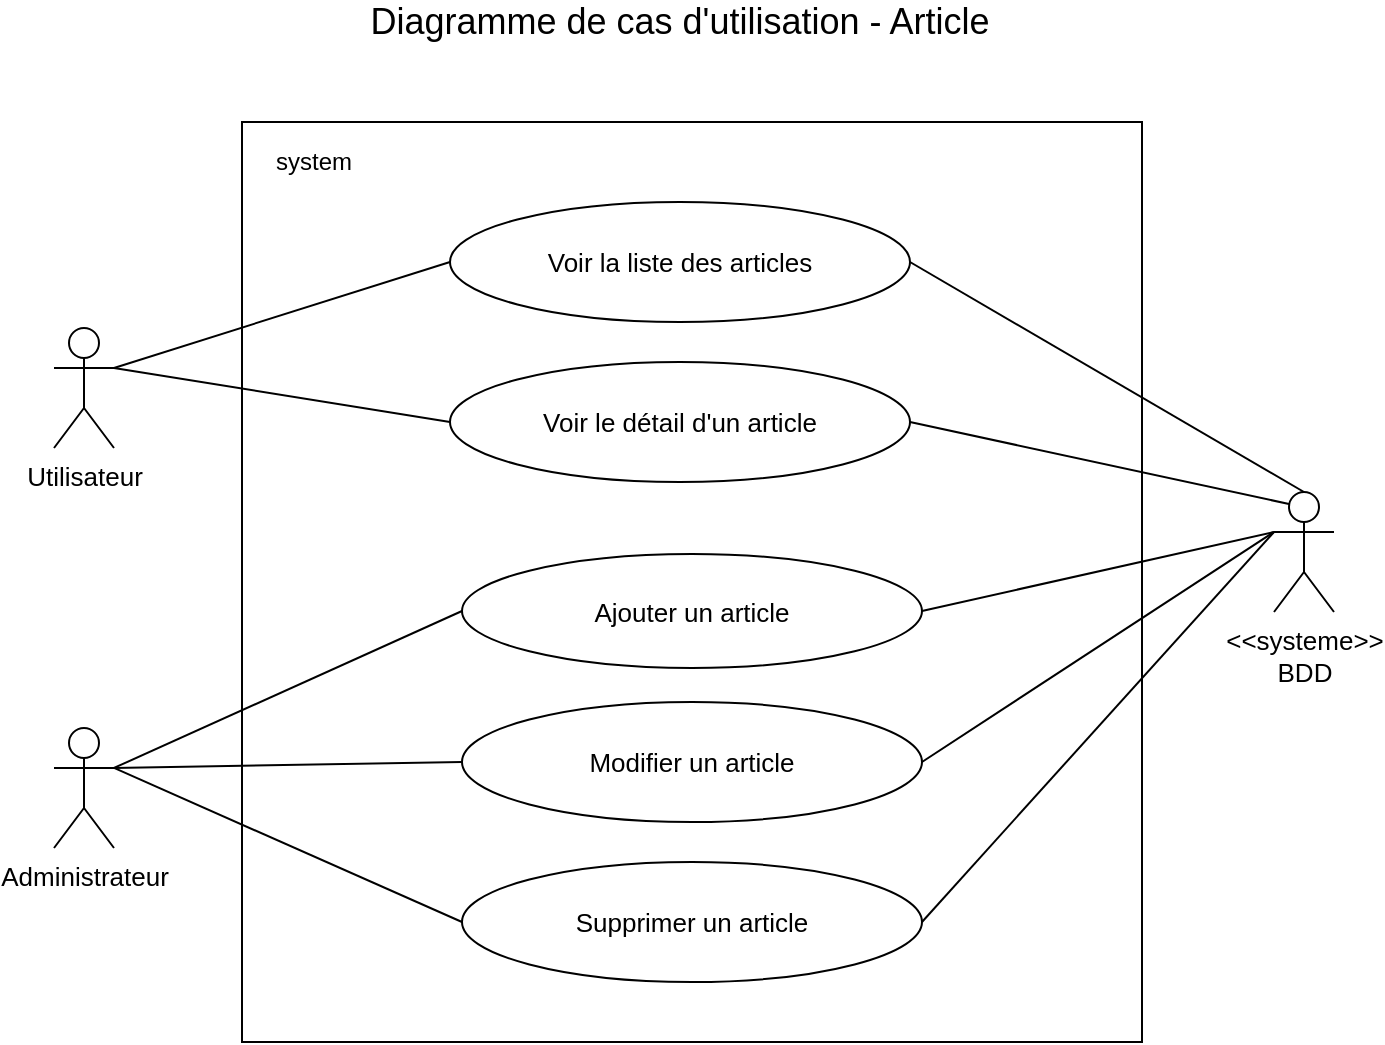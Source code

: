 <mxfile version="17.2.4" type="device"><diagram id="JS6xv4dJZKruQOK7ZCUs" name="Page-1"><mxGraphModel dx="1102" dy="865" grid="1" gridSize="10" guides="1" tooltips="1" connect="1" arrows="1" fold="1" page="1" pageScale="1" pageWidth="827" pageHeight="1169" math="0" shadow="0"><root><mxCell id="0"/><mxCell id="1" parent="0"/><mxCell id="ENC8f9FHhxZ-6kJQtpSI-2" value="" style="whiteSpace=wrap;html=1;" parent="1" vertex="1"><mxGeometry x="194" y="190" width="450" height="460" as="geometry"/></mxCell><mxCell id="ENC8f9FHhxZ-6kJQtpSI-3" value="system" style="text;html=1;strokeColor=none;fillColor=none;align=center;verticalAlign=middle;whiteSpace=wrap;rounded=0;" parent="1" vertex="1"><mxGeometry x="210" y="200" width="40" height="20" as="geometry"/></mxCell><mxCell id="ENC8f9FHhxZ-6kJQtpSI-4" value="Diagramme de cas d'utilisation - Article" style="text;html=1;strokeColor=none;fillColor=none;align=center;verticalAlign=middle;whiteSpace=wrap;rounded=0;fontSize=18;" parent="1" vertex="1"><mxGeometry x="243" y="130" width="340" height="20" as="geometry"/></mxCell><mxCell id="ENC8f9FHhxZ-6kJQtpSI-5" value="Utilisateur" style="shape=umlActor;verticalLabelPosition=bottom;labelBackgroundColor=#ffffff;verticalAlign=top;html=1;fontSize=13;" parent="1" vertex="1"><mxGeometry x="100" y="293" width="30" height="60" as="geometry"/></mxCell><mxCell id="ENC8f9FHhxZ-6kJQtpSI-6" value="Administrateur" style="shape=umlActor;verticalLabelPosition=bottom;labelBackgroundColor=#ffffff;verticalAlign=top;html=1;fontSize=13;" parent="1" vertex="1"><mxGeometry x="100" y="493" width="30" height="60" as="geometry"/></mxCell><mxCell id="ENC8f9FHhxZ-6kJQtpSI-7" value="&amp;lt;&amp;lt;systeme&amp;gt;&amp;gt;&lt;br&gt;BDD" style="shape=umlActor;verticalLabelPosition=bottom;labelBackgroundColor=#ffffff;verticalAlign=top;html=1;fontSize=13;" parent="1" vertex="1"><mxGeometry x="710" y="375" width="30" height="60" as="geometry"/></mxCell><mxCell id="ENC8f9FHhxZ-6kJQtpSI-12" value="Voir la liste des articles" style="ellipse;whiteSpace=wrap;html=1;fontSize=13;" parent="1" vertex="1"><mxGeometry x="298" y="230" width="230" height="60" as="geometry"/></mxCell><mxCell id="ENC8f9FHhxZ-6kJQtpSI-14" value="Voir le détail d'un article" style="ellipse;whiteSpace=wrap;html=1;fontSize=13;" parent="1" vertex="1"><mxGeometry x="298" y="310" width="230" height="60" as="geometry"/></mxCell><mxCell id="ENC8f9FHhxZ-6kJQtpSI-17" value="Ajouter un article" style="ellipse;whiteSpace=wrap;html=1;fontSize=13;" parent="1" vertex="1"><mxGeometry x="304" y="406" width="230" height="57" as="geometry"/></mxCell><mxCell id="ENC8f9FHhxZ-6kJQtpSI-19" value="Supprimer un article" style="ellipse;whiteSpace=wrap;html=1;fontSize=13;" parent="1" vertex="1"><mxGeometry x="304" y="560" width="230" height="60" as="geometry"/></mxCell><mxCell id="ENC8f9FHhxZ-6kJQtpSI-21" value="Modifier un article" style="ellipse;whiteSpace=wrap;html=1;fontSize=13;" parent="1" vertex="1"><mxGeometry x="304" y="480" width="230" height="60" as="geometry"/></mxCell><mxCell id="ENC8f9FHhxZ-6kJQtpSI-23" value="" style="endArrow=none;html=1;fontSize=15;exitX=1;exitY=0.333;exitDx=0;exitDy=0;exitPerimeter=0;entryX=0;entryY=0.5;entryDx=0;entryDy=0;" parent="1" source="ENC8f9FHhxZ-6kJQtpSI-6" target="ENC8f9FHhxZ-6kJQtpSI-17" edge="1"><mxGeometry width="50" height="50" relative="1" as="geometry"><mxPoint x="70" y="830" as="sourcePoint"/><mxPoint x="120" y="780" as="targetPoint"/></mxGeometry></mxCell><mxCell id="ENC8f9FHhxZ-6kJQtpSI-24" value="" style="endArrow=none;html=1;fontSize=15;exitX=1;exitY=0.333;exitDx=0;exitDy=0;exitPerimeter=0;entryX=0;entryY=0.5;entryDx=0;entryDy=0;" parent="1" source="ENC8f9FHhxZ-6kJQtpSI-6" target="ENC8f9FHhxZ-6kJQtpSI-21" edge="1"><mxGeometry width="50" height="50" relative="1" as="geometry"><mxPoint x="140" y="573" as="sourcePoint"/><mxPoint x="308.0" y="503" as="targetPoint"/></mxGeometry></mxCell><mxCell id="ENC8f9FHhxZ-6kJQtpSI-25" value="" style="endArrow=none;html=1;fontSize=15;exitX=1;exitY=0.333;exitDx=0;exitDy=0;exitPerimeter=0;entryX=0;entryY=0.5;entryDx=0;entryDy=0;" parent="1" source="ENC8f9FHhxZ-6kJQtpSI-6" target="ENC8f9FHhxZ-6kJQtpSI-19" edge="1"><mxGeometry width="50" height="50" relative="1" as="geometry"><mxPoint x="140" y="573" as="sourcePoint"/><mxPoint x="308.0" y="600.0" as="targetPoint"/></mxGeometry></mxCell><mxCell id="ENC8f9FHhxZ-6kJQtpSI-26" value="" style="endArrow=none;html=1;fontSize=15;exitX=0;exitY=0.333;exitDx=0;exitDy=0;exitPerimeter=0;entryX=1;entryY=0.5;entryDx=0;entryDy=0;" parent="1" source="ENC8f9FHhxZ-6kJQtpSI-7" target="ENC8f9FHhxZ-6kJQtpSI-17" edge="1"><mxGeometry width="50" height="50" relative="1" as="geometry"><mxPoint x="140" y="573" as="sourcePoint"/><mxPoint x="308.0" y="503" as="targetPoint"/></mxGeometry></mxCell><mxCell id="ENC8f9FHhxZ-6kJQtpSI-27" value="" style="endArrow=none;html=1;fontSize=15;exitX=0;exitY=0.333;exitDx=0;exitDy=0;exitPerimeter=0;entryX=1;entryY=0.5;entryDx=0;entryDy=0;" parent="1" source="ENC8f9FHhxZ-6kJQtpSI-7" target="ENC8f9FHhxZ-6kJQtpSI-21" edge="1"><mxGeometry width="50" height="50" relative="1" as="geometry"><mxPoint x="710" y="463" as="sourcePoint"/><mxPoint x="538.0" y="503" as="targetPoint"/></mxGeometry></mxCell><mxCell id="ENC8f9FHhxZ-6kJQtpSI-28" value="" style="endArrow=none;html=1;fontSize=15;exitX=0;exitY=0.333;exitDx=0;exitDy=0;exitPerimeter=0;entryX=1;entryY=0.5;entryDx=0;entryDy=0;" parent="1" source="ENC8f9FHhxZ-6kJQtpSI-7" target="ENC8f9FHhxZ-6kJQtpSI-19" edge="1"><mxGeometry width="50" height="50" relative="1" as="geometry"><mxPoint x="710" y="463" as="sourcePoint"/><mxPoint x="538.0" y="600.0" as="targetPoint"/></mxGeometry></mxCell><mxCell id="ENC8f9FHhxZ-6kJQtpSI-29" value="" style="endArrow=none;html=1;fontSize=15;entryX=1;entryY=0.5;entryDx=0;entryDy=0;exitX=0.25;exitY=0.1;exitDx=0;exitDy=0;exitPerimeter=0;" parent="1" source="ENC8f9FHhxZ-6kJQtpSI-7" target="ENC8f9FHhxZ-6kJQtpSI-14" edge="1"><mxGeometry width="50" height="50" relative="1" as="geometry"><mxPoint x="680" y="380" as="sourcePoint"/><mxPoint x="538.0" y="503" as="targetPoint"/></mxGeometry></mxCell><mxCell id="ENC8f9FHhxZ-6kJQtpSI-30" value="" style="endArrow=none;html=1;fontSize=15;entryX=1;entryY=0.5;entryDx=0;entryDy=0;exitX=0.5;exitY=0;exitDx=0;exitDy=0;exitPerimeter=0;" parent="1" source="ENC8f9FHhxZ-6kJQtpSI-7" target="ENC8f9FHhxZ-6kJQtpSI-12" edge="1"><mxGeometry width="50" height="50" relative="1" as="geometry"><mxPoint x="717.5" y="449" as="sourcePoint"/><mxPoint x="538.0" y="390.0" as="targetPoint"/></mxGeometry></mxCell><mxCell id="ENC8f9FHhxZ-6kJQtpSI-32" value="" style="endArrow=none;html=1;fontSize=15;entryX=0;entryY=0.5;entryDx=0;entryDy=0;exitX=1;exitY=0.333;exitDx=0;exitDy=0;exitPerimeter=0;" parent="1" source="ENC8f9FHhxZ-6kJQtpSI-5" target="ENC8f9FHhxZ-6kJQtpSI-12" edge="1"><mxGeometry width="50" height="50" relative="1" as="geometry"><mxPoint x="70" y="830" as="sourcePoint"/><mxPoint x="120" y="780" as="targetPoint"/></mxGeometry></mxCell><mxCell id="ENC8f9FHhxZ-6kJQtpSI-33" value="" style="endArrow=none;html=1;fontSize=15;entryX=0;entryY=0.5;entryDx=0;entryDy=0;exitX=1;exitY=0.333;exitDx=0;exitDy=0;exitPerimeter=0;" parent="1" source="ENC8f9FHhxZ-6kJQtpSI-5" target="ENC8f9FHhxZ-6kJQtpSI-14" edge="1"><mxGeometry width="50" height="50" relative="1" as="geometry"><mxPoint x="140" y="323" as="sourcePoint"/><mxPoint x="308.0" y="280" as="targetPoint"/></mxGeometry></mxCell></root></mxGraphModel></diagram></mxfile>
